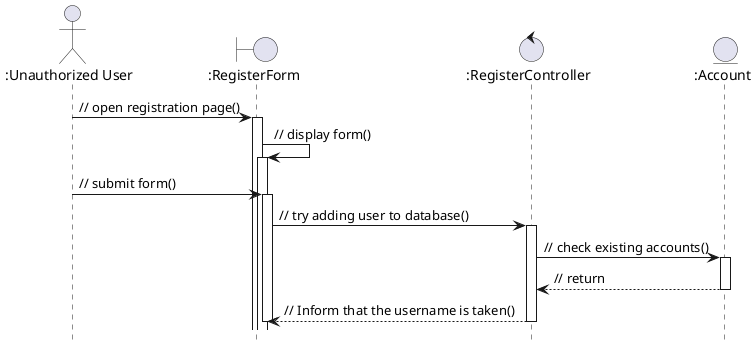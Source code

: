 @startuml
hide footbox
autoactivate on
actor ":Unauthorized User" as usr
boundary ":RegisterForm" as form
control ":RegisterController" as ctl
entity ":Account" as acc

usr -> form: // open registration page()
form -> form: // display form()
usr -> form: // submit form()
form -> ctl: // try adding user to database()
ctl -> acc: // check existing accounts()
ctl <-- acc: // return
form <-- ctl: // Inform that the username is taken()
deactivate form
@enduml
